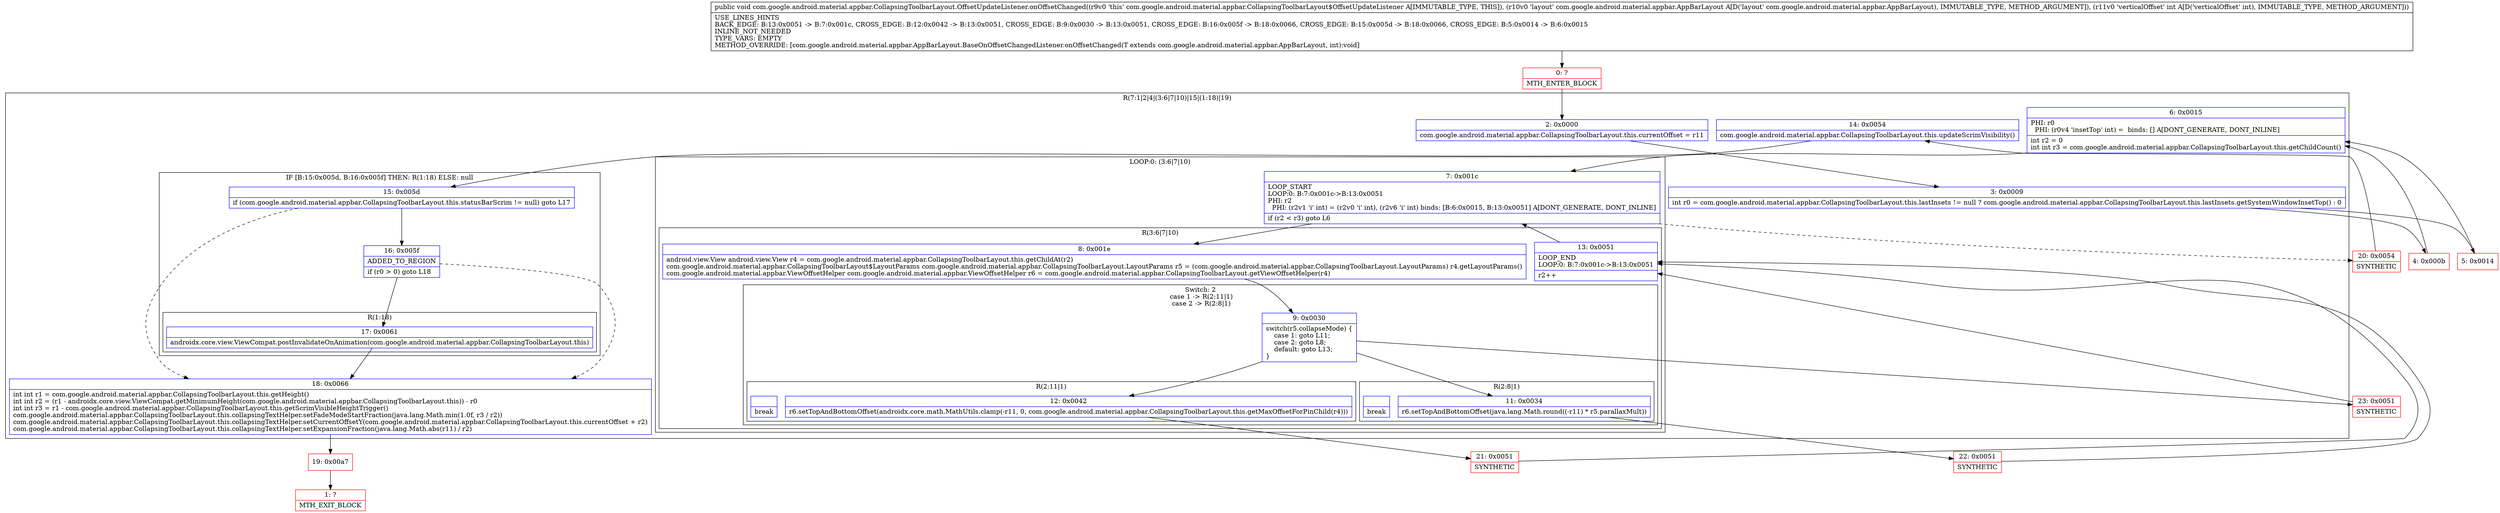 digraph "CFG forcom.google.android.material.appbar.CollapsingToolbarLayout.OffsetUpdateListener.onOffsetChanged(Lcom\/google\/android\/material\/appbar\/AppBarLayout;I)V" {
subgraph cluster_Region_1078234561 {
label = "R(7:1|2|4|(3:6|7|10)|15|(1:18)|19)";
node [shape=record,color=blue];
Node_2 [shape=record,label="{2\:\ 0x0000|com.google.android.material.appbar.CollapsingToolbarLayout.this.currentOffset = r11\l}"];
Node_3 [shape=record,label="{3\:\ 0x0009|int r0 = com.google.android.material.appbar.CollapsingToolbarLayout.this.lastInsets != null ? com.google.android.material.appbar.CollapsingToolbarLayout.this.lastInsets.getSystemWindowInsetTop() : 0\l}"];
Node_6 [shape=record,label="{6\:\ 0x0015|PHI: r0 \l  PHI: (r0v4 'insetTop' int) =  binds: [] A[DONT_GENERATE, DONT_INLINE]\l|int r2 = 0\lint int r3 = com.google.android.material.appbar.CollapsingToolbarLayout.this.getChildCount()\l}"];
subgraph cluster_LoopRegion_828419868 {
label = "LOOP:0: (3:6|7|10)";
node [shape=record,color=blue];
Node_7 [shape=record,label="{7\:\ 0x001c|LOOP_START\lLOOP:0: B:7:0x001c\-\>B:13:0x0051\lPHI: r2 \l  PHI: (r2v1 'i' int) = (r2v0 'i' int), (r2v6 'i' int) binds: [B:6:0x0015, B:13:0x0051] A[DONT_GENERATE, DONT_INLINE]\l|if (r2 \< r3) goto L6\l}"];
subgraph cluster_Region_302866443 {
label = "R(3:6|7|10)";
node [shape=record,color=blue];
Node_8 [shape=record,label="{8\:\ 0x001e|android.view.View android.view.View r4 = com.google.android.material.appbar.CollapsingToolbarLayout.this.getChildAt(r2)\lcom.google.android.material.appbar.CollapsingToolbarLayout$LayoutParams com.google.android.material.appbar.CollapsingToolbarLayout.LayoutParams r5 = (com.google.android.material.appbar.CollapsingToolbarLayout.LayoutParams) r4.getLayoutParams()\lcom.google.android.material.appbar.ViewOffsetHelper com.google.android.material.appbar.ViewOffsetHelper r6 = com.google.android.material.appbar.CollapsingToolbarLayout.getViewOffsetHelper(r4)\l}"];
subgraph cluster_SwitchRegion_1617090244 {
label = "Switch: 2
 case 1 -> R(2:11|1)
 case 2 -> R(2:8|1)";
node [shape=record,color=blue];
Node_9 [shape=record,label="{9\:\ 0x0030|switch(r5.collapseMode) \{\l    case 1: goto L11;\l    case 2: goto L8;\l    default: goto L13;\l\}\l}"];
subgraph cluster_Region_1984154894 {
label = "R(2:11|1)";
node [shape=record,color=blue];
Node_12 [shape=record,label="{12\:\ 0x0042|r6.setTopAndBottomOffset(androidx.core.math.MathUtils.clamp(\-r11, 0, com.google.android.material.appbar.CollapsingToolbarLayout.this.getMaxOffsetForPinChild(r4)))\l}"];
Node_InsnContainer_806522451 [shape=record,label="{|break\l}"];
}
subgraph cluster_Region_1422826907 {
label = "R(2:8|1)";
node [shape=record,color=blue];
Node_11 [shape=record,label="{11\:\ 0x0034|r6.setTopAndBottomOffset(java.lang.Math.round((\-r11) * r5.parallaxMult))\l}"];
Node_InsnContainer_1774541124 [shape=record,label="{|break\l}"];
}
}
Node_13 [shape=record,label="{13\:\ 0x0051|LOOP_END\lLOOP:0: B:7:0x001c\-\>B:13:0x0051\l|r2++\l}"];
}
}
Node_14 [shape=record,label="{14\:\ 0x0054|com.google.android.material.appbar.CollapsingToolbarLayout.this.updateScrimVisibility()\l}"];
subgraph cluster_IfRegion_60990112 {
label = "IF [B:15:0x005d, B:16:0x005f] THEN: R(1:18) ELSE: null";
node [shape=record,color=blue];
Node_15 [shape=record,label="{15\:\ 0x005d|if (com.google.android.material.appbar.CollapsingToolbarLayout.this.statusBarScrim != null) goto L17\l}"];
Node_16 [shape=record,label="{16\:\ 0x005f|ADDED_TO_REGION\l|if (r0 \> 0) goto L18\l}"];
subgraph cluster_Region_641573078 {
label = "R(1:18)";
node [shape=record,color=blue];
Node_17 [shape=record,label="{17\:\ 0x0061|androidx.core.view.ViewCompat.postInvalidateOnAnimation(com.google.android.material.appbar.CollapsingToolbarLayout.this)\l}"];
}
}
Node_18 [shape=record,label="{18\:\ 0x0066|int int r1 = com.google.android.material.appbar.CollapsingToolbarLayout.this.getHeight()\lint int r2 = (r1 \- androidx.core.view.ViewCompat.getMinimumHeight(com.google.android.material.appbar.CollapsingToolbarLayout.this)) \- r0\lint int r3 = r1 \- com.google.android.material.appbar.CollapsingToolbarLayout.this.getScrimVisibleHeightTrigger()\lcom.google.android.material.appbar.CollapsingToolbarLayout.this.collapsingTextHelper.setFadeModeStartFraction(java.lang.Math.min(1.0f, r3 \/ r2))\lcom.google.android.material.appbar.CollapsingToolbarLayout.this.collapsingTextHelper.setCurrentOffsetY(com.google.android.material.appbar.CollapsingToolbarLayout.this.currentOffset + r2)\lcom.google.android.material.appbar.CollapsingToolbarLayout.this.collapsingTextHelper.setExpansionFraction(java.lang.Math.abs(r11) \/ r2)\l}"];
}
Node_0 [shape=record,color=red,label="{0\:\ ?|MTH_ENTER_BLOCK\l}"];
Node_4 [shape=record,color=red,label="{4\:\ 0x000b}"];
Node_22 [shape=record,color=red,label="{22\:\ 0x0051|SYNTHETIC\l}"];
Node_21 [shape=record,color=red,label="{21\:\ 0x0051|SYNTHETIC\l}"];
Node_23 [shape=record,color=red,label="{23\:\ 0x0051|SYNTHETIC\l}"];
Node_20 [shape=record,color=red,label="{20\:\ 0x0054|SYNTHETIC\l}"];
Node_19 [shape=record,color=red,label="{19\:\ 0x00a7}"];
Node_1 [shape=record,color=red,label="{1\:\ ?|MTH_EXIT_BLOCK\l}"];
Node_5 [shape=record,color=red,label="{5\:\ 0x0014}"];
MethodNode[shape=record,label="{public void com.google.android.material.appbar.CollapsingToolbarLayout.OffsetUpdateListener.onOffsetChanged((r9v0 'this' com.google.android.material.appbar.CollapsingToolbarLayout$OffsetUpdateListener A[IMMUTABLE_TYPE, THIS]), (r10v0 'layout' com.google.android.material.appbar.AppBarLayout A[D('layout' com.google.android.material.appbar.AppBarLayout), IMMUTABLE_TYPE, METHOD_ARGUMENT]), (r11v0 'verticalOffset' int A[D('verticalOffset' int), IMMUTABLE_TYPE, METHOD_ARGUMENT]))  | USE_LINES_HINTS\lBACK_EDGE: B:13:0x0051 \-\> B:7:0x001c, CROSS_EDGE: B:12:0x0042 \-\> B:13:0x0051, CROSS_EDGE: B:9:0x0030 \-\> B:13:0x0051, CROSS_EDGE: B:16:0x005f \-\> B:18:0x0066, CROSS_EDGE: B:15:0x005d \-\> B:18:0x0066, CROSS_EDGE: B:5:0x0014 \-\> B:6:0x0015\lINLINE_NOT_NEEDED\lTYPE_VARS: EMPTY\lMETHOD_OVERRIDE: [com.google.android.material.appbar.AppBarLayout.BaseOnOffsetChangedListener.onOffsetChanged(T extends com.google.android.material.appbar.AppBarLayout, int):void]\l}"];
MethodNode -> Node_0;Node_2 -> Node_3;
Node_3 -> Node_4;
Node_3 -> Node_5;
Node_6 -> Node_7;
Node_7 -> Node_8;
Node_7 -> Node_20[style=dashed];
Node_8 -> Node_9;
Node_9 -> Node_11;
Node_9 -> Node_12;
Node_9 -> Node_23;
Node_12 -> Node_21;
Node_11 -> Node_22;
Node_13 -> Node_7;
Node_14 -> Node_15;
Node_15 -> Node_16;
Node_15 -> Node_18[style=dashed];
Node_16 -> Node_17;
Node_16 -> Node_18[style=dashed];
Node_17 -> Node_18;
Node_18 -> Node_19;
Node_0 -> Node_2;
Node_4 -> Node_6;
Node_22 -> Node_13;
Node_21 -> Node_13;
Node_23 -> Node_13;
Node_20 -> Node_14;
Node_19 -> Node_1;
Node_5 -> Node_6;
}

